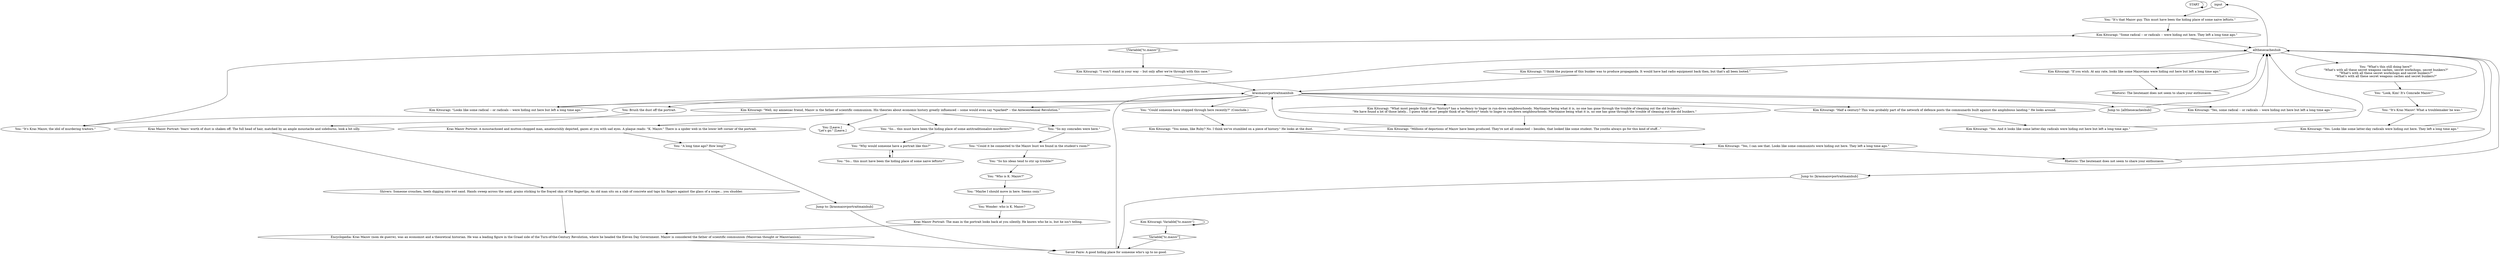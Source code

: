 # LAIR / KRAS MAZOV PORTRAIT
# This portrait is covered in cobwebs. You can:
#1. Compare to weapons cache.
#2. Learn about Mazov.
#3. React depending on political persuasion.
#4. Speculate about who may have stayed here (foreshadows deserter).
# ==================================================
digraph G {
	  0 [label="START"];
	  1 [label="input"];
	  2 [label="You: \"Could someone have stopped through here recently?\" (Conclude.)"];
	  3 [label="You: \"Who is K. Mazov?\""];
	  4 [label="Kim Kitsuragi: \"Yes. And it looks like some latter-day radicals were hiding out here but left a long time ago.\""];
	  5 [label="Kim Kitsuragi: \"I think the purpose of this bunker was to produce propaganda. It would have had radio equipment back then, but that's all been looted.\""];
	  6 [label="You: \"Could it be connected to the Mazov bust we found in the student's room?\""];
	  7 [label="Kim Kitsuragi: \"If you wish. At any rate, looks like some Mazovians were hiding out here but left a long time ago.\""];
	  8 [label="You: \"Maybe I should move in here. Seems cozy.\""];
	  9 [label="Kim Kitsuragi: \"Well, my amnesiac friend, Mazov is the father of scientific communism. His theories about economic history greatly influenced -- some would even say *sparked* -- the Antecentennial Revolution.\""];
	  10 [label="You: Wonder: who is K. Mazov?"];
	  11 [label="Kim Kitsuragi: \"I won't stand in your way -- but only after we're through with this case.\""];
	  12 [label="Encyclopedia: Kras Mazov (nom de guerre), was an economist and a theoretical historian. He was a leading figure in the Graad side of the Turn-of-the-Century Revolution, where he headed the Eleven Day Government. Mazov is considered the father of scientific communism (Mazovian thought or Mazovianism)."];
	  13 [label="Jump to: [krasmazovportraitmainhub]"];
	  14 [label="Kim Kitsuragi: \"Half a century? This was probably part of the network of defence posts the communards built against the amphibious landing.\" He looks around."];
	  15 [label="You: \"Look, Kim! It's Comrade Mazov!\""];
	  16 [label="Kim Kitsuragi: \"What most people think of as *history* has a tendency to linger in run-down neighbourhoods. Martinaise being what it is, no one has gone through the trouble of cleaning out the old bunkers.\"\n\"We have found a lot of those lately... I guess what most people think of as *history* tends to linger in run-down neighbourhoods. Martinaise being what it is, no one has gone through the trouble of cleaning out the old bunkers.\""];
	  17 [label="You: \"It's that Mazov guy. This must have been the hiding place of some naive leftists.\""];
	  18 [label="Kras Mazov Portrait: A moustachioed and mutton-chopped man, amateurishly depicted, gazes at you with sad eyes. A plaque reads: \"K. Mazov.\" There is a spider web in the lower left corner of the portrait."];
	  19 [label="You: \"Why would someone have a portrait like this?\""];
	  20 [label="Kim Kitsuragi: \"Yes, some radical -- or radicals -- were hiding out here but left a long time ago.\""];
	  21 [label="You: [Leave.]\n\"Let's go.\" [Leave.]"];
	  22 [label="You: \"So... this must have been the hiding place of some naive leftists?\""];
	  23 [label="Kim Kitsuragi: \"Looks like some radical -- or radicals -- were hiding out here but left a long time ago.\""];
	  24 [label="You: \"It's Kras Mazov, the idol of murdering traitors.\""];
	  25 [label="You: \"So... this must have been the hiding place of some antitraditionalist murderers?\""];
	  26 [label="You: \"So his ideas tend to stir up trouble?\""];
	  27 [label="Kim Kitsuragi: \"Millions of depictions of Mazov have been produced. They're not all connected -- besides, that looked like some student. The youths always go for this kind of stuff...\""];
	  28 [label="Savoir Faire: A good hiding place for someone who's up to no good."];
	  29 [label="krasmazovportraitmainhub"];
	  30 [label="Jump to: [allthesecacheshub]"];
	  31 [label="You: \"It's Kras Mazov! What a troublemaker he was.\""];
	  32 [label="Kim Kitsuragi: \"Yes, I can see that. Looks like some communists were hiding out here. They left a long time ago.\""];
	  33 [label="Jump to: [krasmazovportraitmainhub]"];
	  34 [label="You: \"A long time ago? How long?\""];
	  35 [label="Kim Kitsuragi: Variable[\"tc.mazov\"]"];
	  36 [label="Variable[\"tc.mazov\"]", shape=diamond];
	  37 [label="!(Variable[\"tc.mazov\"])", shape=diamond];
	  38 [label="Kim Kitsuragi: \"Yes. Looks like some latter-day radicals were hiding out here. They left a long time ago.\""];
	  39 [label="Kim Kitsuragi: \"You mean, like Ruby? No. I think we've stumbled on a piece of history.\" He looks at the dust."];
	  40 [label="You: \"So my comrades were here.\""];
	  41 [label="You: Brush the dust off the portrait."];
	  42 [label="Kras Mazov Portrait: Years' worth of dust is shaken off. The full head of hair, matched by an ample moustache and sideburns, look a bit silly."];
	  43 [label="Shivers: Someone crouches, heels digging into wet sand. Hands sweep across the sand, grains sticking to the frayed skin of the fingertips. An old man sits on a slab of concrete and taps his fingers against the glass of a scope... you shudder."];
	  44 [label="Rhetoric: The lieutenant does not seem to share your enthusiasm."];
	  45 [label="Kim Kitsuragi: \"Some radical -- or radicals -- were hiding out here. They left a long time ago.\""];
	  46 [label="allthesecacheshub"];
	  47 [label="You: \"What's this still doing here?\"\n\"What's with all these secret weapons caches, secret workshops, secret bunkers?\"\n\"What's with all these secret workshops and secret bunkers?\"\n\"What's with all these secret weapons caches and secret bunkers?\""];
	  48 [label="Kras Mazov Portrait: The man in the portrait looks back at you silently. He knows who he is, but he isn't telling."];
	  49 [label="Rhetoric: The lieutenant does not seem to share your enthusiasm."];
	  0 -> 0
	  1 -> 17
	  2 -> 39
	  3 -> 8
	  4 -> 46
	  5 -> 29
	  6 -> 26
	  7 -> 49
	  8 -> 10
	  9 -> 40
	  9 -> 18
	  9 -> 21
	  9 -> 24
	  9 -> 25
	  10 -> 48
	  11 -> 29
	  12 -> 28
	  13 -> 28
	  14 -> 4
	  15 -> 31
	  16 -> 27
	  17 -> 45
	  18 -> 34
	  19 -> 22
	  20 -> 46
	  22 -> 19
	  23 -> 46
	  24 -> 45
	  25 -> 19
	  26 -> 3
	  27 -> 29
	  28 -> 29
	  29 -> 2
	  29 -> 41
	  29 -> 9
	  29 -> 14
	  29 -> 16
	  29 -> 20
	  29 -> 23
	  29 -> 30
	  30 -> 46
	  31 -> 38
	  32 -> 44
	  33 -> 28
	  34 -> 13
	  35 -> 35
	  35 -> 36
	  36 -> 28
	  37 -> 11
	  38 -> 46
	  39 -> 32
	  40 -> 6
	  41 -> 42
	  42 -> 43
	  43 -> 12
	  44 -> 46
	  45 -> 46
	  46 -> 33
	  46 -> 1
	  46 -> 5
	  46 -> 7
	  46 -> 47
	  47 -> 15
	  48 -> 12
	  49 -> 46
}

